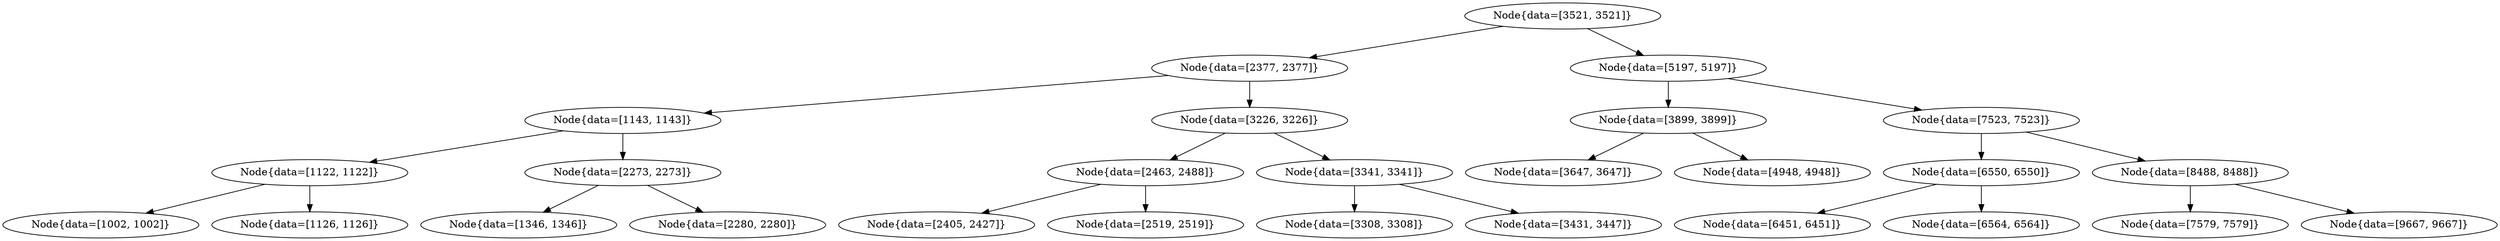 digraph G{
949057310 [label="Node{data=[3521, 3521]}"]
949057310 -> 2024542466
2024542466 [label="Node{data=[2377, 2377]}"]
2024542466 -> 770189387
770189387 [label="Node{data=[1143, 1143]}"]
770189387 -> 963522361
963522361 [label="Node{data=[1122, 1122]}"]
963522361 -> 175408781
175408781 [label="Node{data=[1002, 1002]}"]
963522361 -> 315138752
315138752 [label="Node{data=[1126, 1126]}"]
770189387 -> 2114874018
2114874018 [label="Node{data=[2273, 2273]}"]
2114874018 -> 911312317
911312317 [label="Node{data=[1346, 1346]}"]
2114874018 -> 415186196
415186196 [label="Node{data=[2280, 2280]}"]
2024542466 -> 1337344609
1337344609 [label="Node{data=[3226, 3226]}"]
1337344609 -> 1113619023
1113619023 [label="Node{data=[2463, 2488]}"]
1113619023 -> 2015781843
2015781843 [label="Node{data=[2405, 2427]}"]
1113619023 -> 428910174
428910174 [label="Node{data=[2519, 2519]}"]
1337344609 -> 1682463303
1682463303 [label="Node{data=[3341, 3341]}"]
1682463303 -> 633075331
633075331 [label="Node{data=[3308, 3308]}"]
1682463303 -> 1858609436
1858609436 [label="Node{data=[3431, 3447]}"]
949057310 -> 1920387277
1920387277 [label="Node{data=[5197, 5197]}"]
1920387277 -> 1414147750
1414147750 [label="Node{data=[3899, 3899]}"]
1414147750 -> 775931202
775931202 [label="Node{data=[3647, 3647]}"]
1414147750 -> 22069592
22069592 [label="Node{data=[4948, 4948]}"]
1920387277 -> 1160003871
1160003871 [label="Node{data=[7523, 7523]}"]
1160003871 -> 1075738627
1075738627 [label="Node{data=[6550, 6550]}"]
1075738627 -> 282828951
282828951 [label="Node{data=[6451, 6451]}"]
1075738627 -> 394721749
394721749 [label="Node{data=[6564, 6564]}"]
1160003871 -> 1884122755
1884122755 [label="Node{data=[8488, 8488]}"]
1884122755 -> 1134612201
1134612201 [label="Node{data=[7579, 7579]}"]
1884122755 -> 246550802
246550802 [label="Node{data=[9667, 9667]}"]
}
